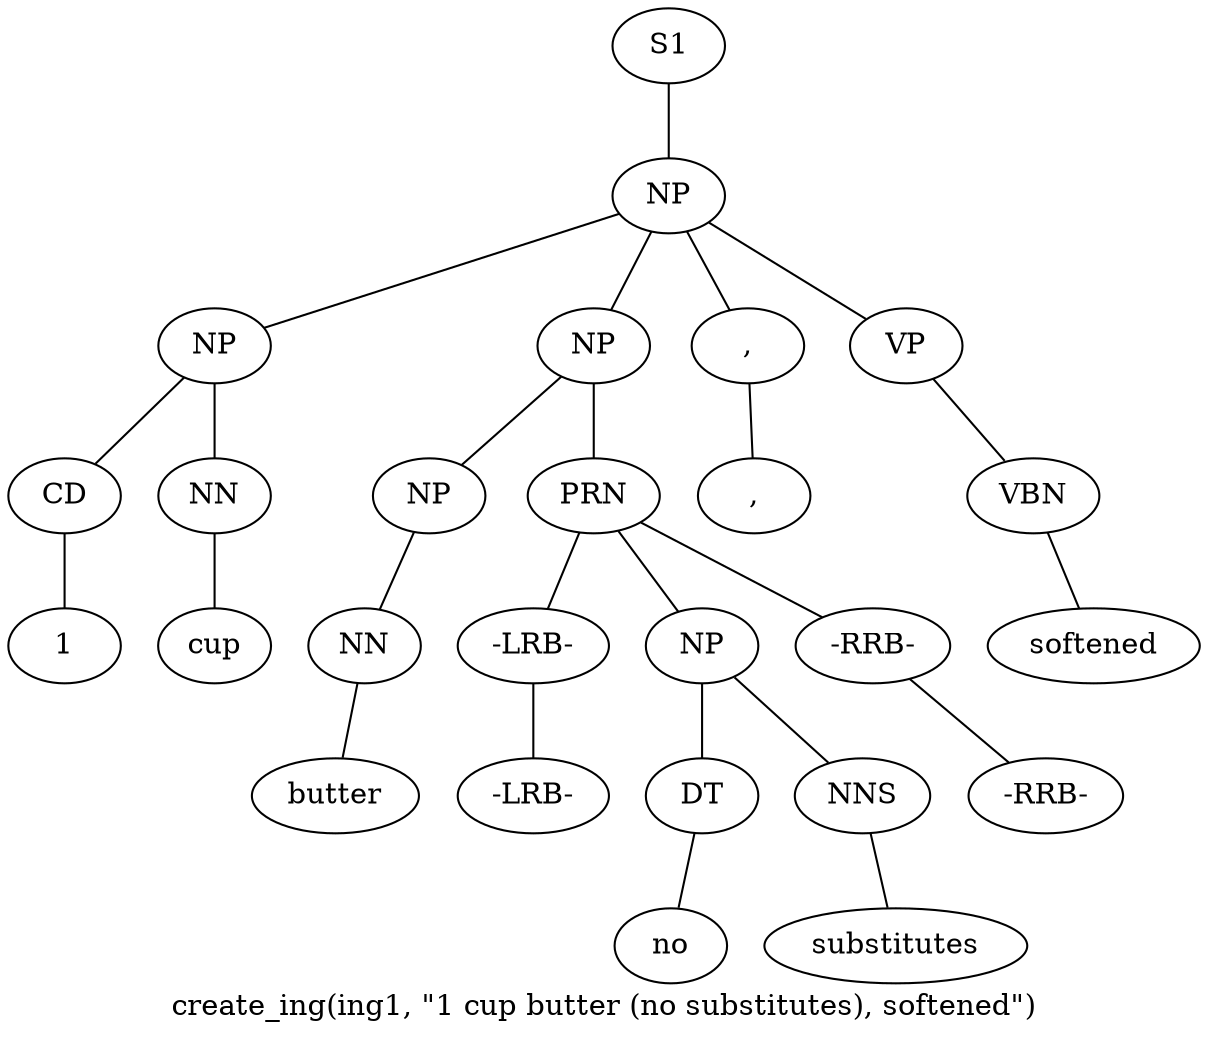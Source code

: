 graph SyntaxGraph {
	label = "create_ing(ing1, \"1 cup butter (no substitutes), softened\")";
	Node0 [label="S1"];
	Node1 [label="NP"];
	Node2 [label="NP"];
	Node3 [label="CD"];
	Node4 [label="1"];
	Node5 [label="NN"];
	Node6 [label="cup"];
	Node7 [label="NP"];
	Node8 [label="NP"];
	Node9 [label="NN"];
	Node10 [label="butter"];
	Node11 [label="PRN"];
	Node12 [label="-LRB-"];
	Node13 [label="-LRB-"];
	Node14 [label="NP"];
	Node15 [label="DT"];
	Node16 [label="no"];
	Node17 [label="NNS"];
	Node18 [label="substitutes"];
	Node19 [label="-RRB-"];
	Node20 [label="-RRB-"];
	Node21 [label=","];
	Node22 [label=","];
	Node23 [label="VP"];
	Node24 [label="VBN"];
	Node25 [label="softened"];

	Node0 -- Node1;
	Node1 -- Node2;
	Node1 -- Node7;
	Node1 -- Node21;
	Node1 -- Node23;
	Node2 -- Node3;
	Node2 -- Node5;
	Node3 -- Node4;
	Node5 -- Node6;
	Node7 -- Node8;
	Node7 -- Node11;
	Node8 -- Node9;
	Node9 -- Node10;
	Node11 -- Node12;
	Node11 -- Node14;
	Node11 -- Node19;
	Node12 -- Node13;
	Node14 -- Node15;
	Node14 -- Node17;
	Node15 -- Node16;
	Node17 -- Node18;
	Node19 -- Node20;
	Node21 -- Node22;
	Node23 -- Node24;
	Node24 -- Node25;
}